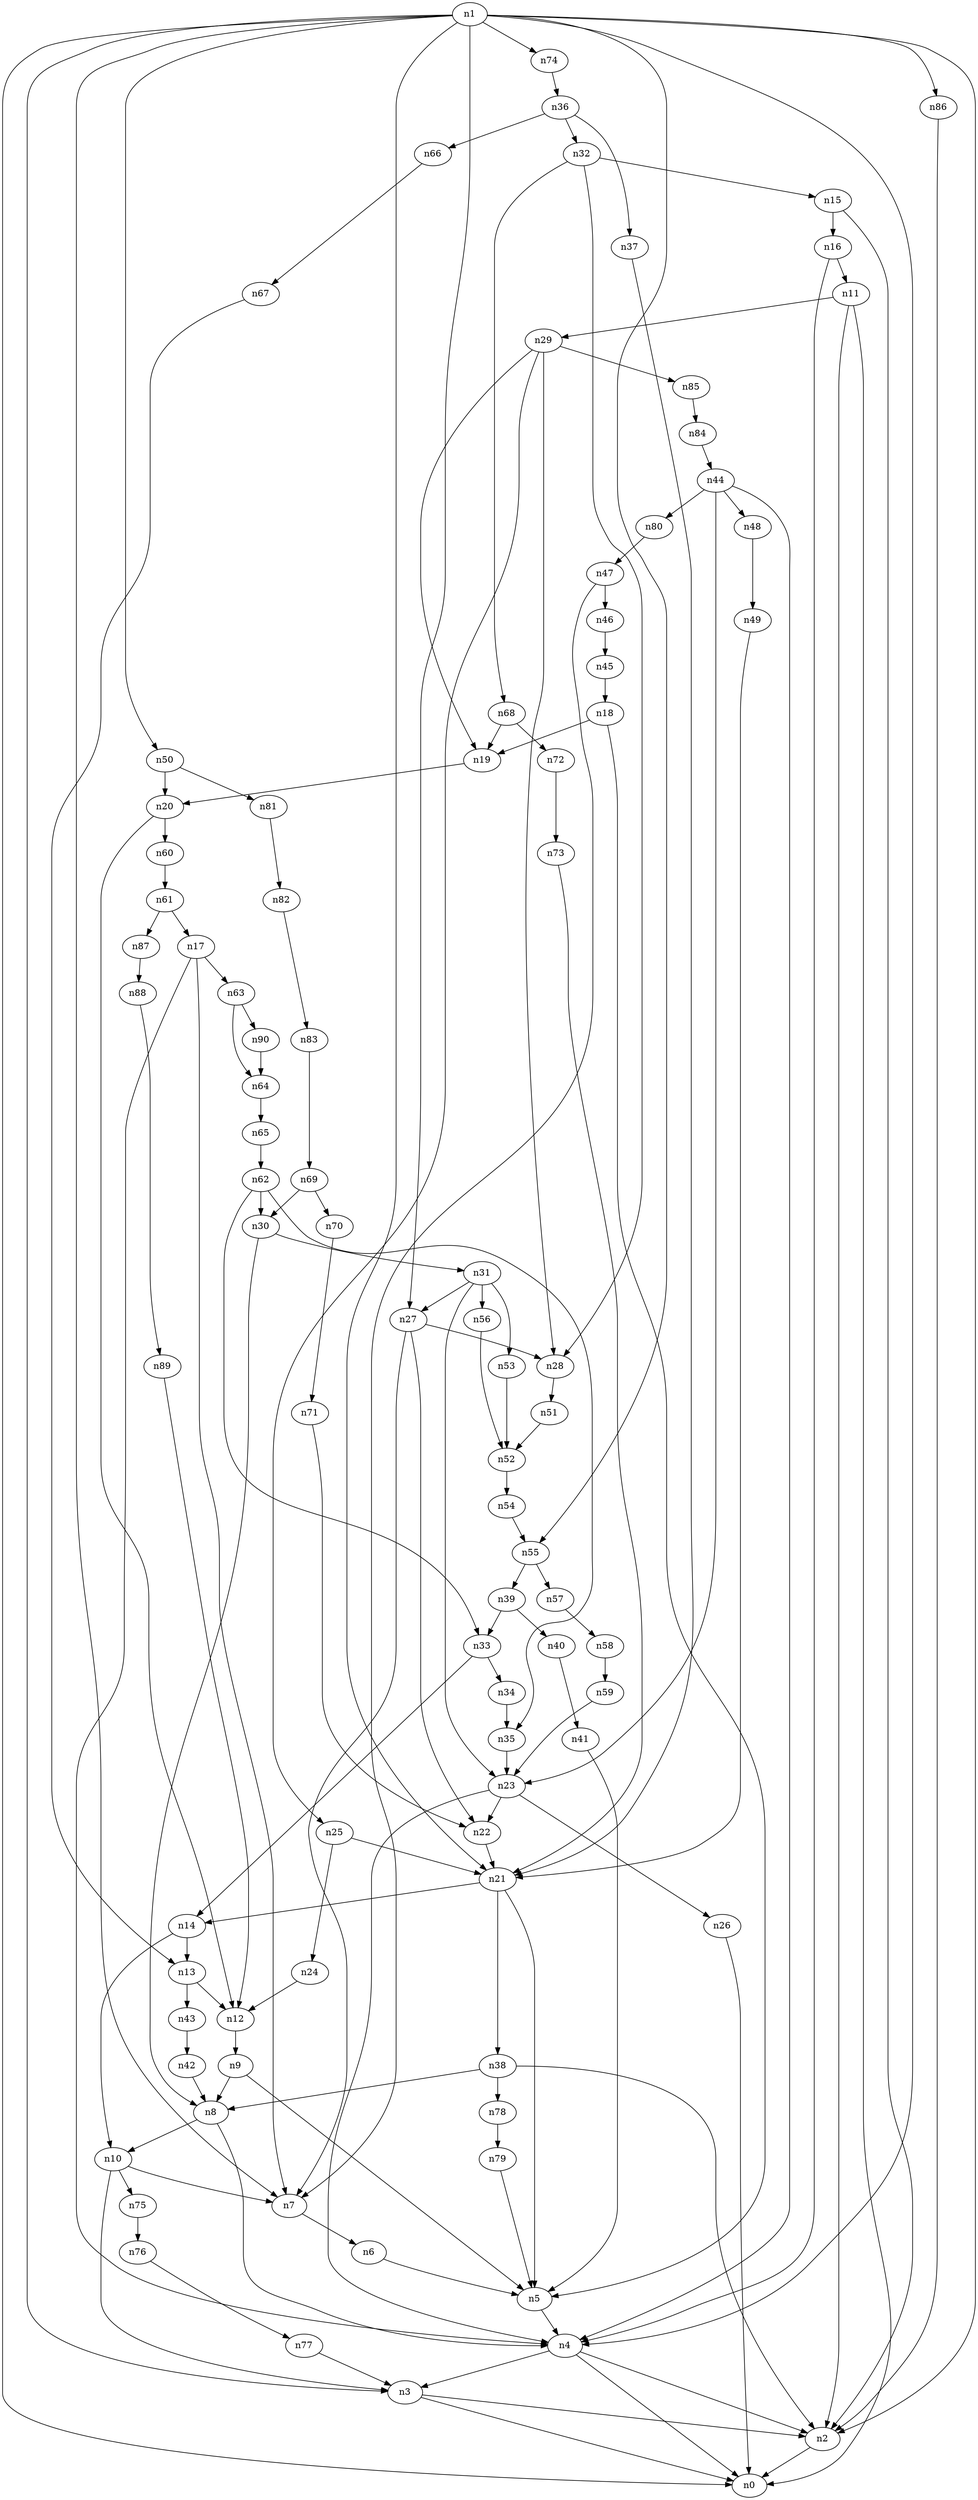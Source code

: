 digraph G {
	n1 -> n0	 [_graphml_id=e0];
	n1 -> n2	 [_graphml_id=e1];
	n1 -> n3	 [_graphml_id=e6];
	n1 -> n4	 [_graphml_id=e9];
	n1 -> n7	 [_graphml_id=e13];
	n1 -> n21	 [_graphml_id=e74];
	n1 -> n27	 [_graphml_id=e134];
	n1 -> n50	 [_graphml_id=e82];
	n1 -> n55	 [_graphml_id=e91];
	n1 -> n74	 [_graphml_id=e122];
	n1 -> n86	 [_graphml_id=e142];
	n2 -> n0	 [_graphml_id=e5];
	n3 -> n0	 [_graphml_id=e8];
	n3 -> n2	 [_graphml_id=e2];
	n4 -> n0	 [_graphml_id=e4];
	n4 -> n2	 [_graphml_id=e7];
	n4 -> n3	 [_graphml_id=e3];
	n5 -> n4	 [_graphml_id=e10];
	n6 -> n5	 [_graphml_id=e11];
	n7 -> n6	 [_graphml_id=e12];
	n8 -> n4	 [_graphml_id=e14];
	n8 -> n10	 [_graphml_id=e18];
	n9 -> n5	 [_graphml_id=e16];
	n9 -> n8	 [_graphml_id=e15];
	n10 -> n3	 [_graphml_id=e30];
	n10 -> n7	 [_graphml_id=e17];
	n10 -> n75	 [_graphml_id=e125];
	n11 -> n0	 [_graphml_id=e20];
	n11 -> n2	 [_graphml_id=e19];
	n11 -> n29	 [_graphml_id=e144];
	n12 -> n9	 [_graphml_id=e21];
	n13 -> n12	 [_graphml_id=e22];
	n13 -> n43	 [_graphml_id=e71];
	n14 -> n10	 [_graphml_id=e24];
	n14 -> n13	 [_graphml_id=e23];
	n15 -> n2	 [_graphml_id=e25];
	n15 -> n16	 [_graphml_id=e26];
	n16 -> n4	 [_graphml_id=e94];
	n16 -> n11	 [_graphml_id=e27];
	n17 -> n4	 [_graphml_id=e29];
	n17 -> n7	 [_graphml_id=e28];
	n17 -> n63	 [_graphml_id=e105];
	n18 -> n5	 [_graphml_id=e31];
	n18 -> n19	 [_graphml_id=e32];
	n19 -> n20	 [_graphml_id=e33];
	n20 -> n12	 [_graphml_id=e34];
	n20 -> n60	 [_graphml_id=e99];
	n21 -> n5	 [_graphml_id=e44];
	n21 -> n14	 [_graphml_id=e35];
	n21 -> n38	 [_graphml_id=e62];
	n22 -> n21	 [_graphml_id=e36];
	n23 -> n4	 [_graphml_id=e38];
	n23 -> n22	 [_graphml_id=e37];
	n23 -> n26	 [_graphml_id=e42];
	n24 -> n12	 [_graphml_id=e39];
	n25 -> n21	 [_graphml_id=e41];
	n25 -> n24	 [_graphml_id=e40];
	n26 -> n0	 [_graphml_id=e43];
	n27 -> n7	 [_graphml_id=e45];
	n27 -> n22	 [_graphml_id=e54];
	n27 -> n28	 [_graphml_id=e46];
	n28 -> n51	 [_graphml_id=e85];
	n29 -> n19	 [_graphml_id=e114];
	n29 -> n25	 [_graphml_id=e48];
	n29 -> n28	 [_graphml_id=e47];
	n29 -> n85	 [_graphml_id=e141];
	n30 -> n8	 [_graphml_id=e49];
	n30 -> n31	 [_graphml_id=e50];
	n31 -> n23	 [_graphml_id=e84];
	n31 -> n27	 [_graphml_id=e51];
	n31 -> n53	 [_graphml_id=e88];
	n31 -> n56	 [_graphml_id=e92];
	n32 -> n15	 [_graphml_id=e52];
	n32 -> n28	 [_graphml_id=e53];
	n32 -> n68	 [_graphml_id=e113];
	n33 -> n14	 [_graphml_id=e55];
	n33 -> n34	 [_graphml_id=e56];
	n34 -> n35	 [_graphml_id=e57];
	n35 -> n23	 [_graphml_id=e58];
	n36 -> n32	 [_graphml_id=e59];
	n36 -> n37	 [_graphml_id=e60];
	n36 -> n66	 [_graphml_id=e109];
	n37 -> n21	 [_graphml_id=e61];
	n38 -> n2	 [_graphml_id=e63];
	n38 -> n8	 [_graphml_id=e64];
	n38 -> n78	 [_graphml_id=e129];
	n39 -> n33	 [_graphml_id=e65];
	n39 -> n40	 [_graphml_id=e66];
	n40 -> n41	 [_graphml_id=e67];
	n41 -> n5	 [_graphml_id=e68];
	n42 -> n8	 [_graphml_id=e69];
	n43 -> n42	 [_graphml_id=e70];
	n44 -> n4	 [_graphml_id=e73];
	n44 -> n23	 [_graphml_id=e72];
	n44 -> n48	 [_graphml_id=e79];
	n44 -> n80	 [_graphml_id=e133];
	n45 -> n18	 [_graphml_id=e75];
	n46 -> n45	 [_graphml_id=e76];
	n47 -> n7	 [_graphml_id=e78];
	n47 -> n46	 [_graphml_id=e77];
	n48 -> n49	 [_graphml_id=e80];
	n49 -> n21	 [_graphml_id=e81];
	n50 -> n20	 [_graphml_id=e83];
	n50 -> n81	 [_graphml_id=e135];
	n51 -> n52	 [_graphml_id=e86];
	n52 -> n54	 [_graphml_id=e89];
	n53 -> n52	 [_graphml_id=e87];
	n54 -> n55	 [_graphml_id=e90];
	n55 -> n39	 [_graphml_id=e104];
	n55 -> n57	 [_graphml_id=e95];
	n56 -> n52	 [_graphml_id=e93];
	n57 -> n58	 [_graphml_id=e96];
	n58 -> n59	 [_graphml_id=e97];
	n59 -> n23	 [_graphml_id=e98];
	n60 -> n61	 [_graphml_id=e100];
	n61 -> n17	 [_graphml_id=e101];
	n61 -> n87	 [_graphml_id=e145];
	n62 -> n30	 [_graphml_id=e103];
	n62 -> n33	 [_graphml_id=e124];
	n62 -> n35	 [_graphml_id=e102];
	n63 -> n64	 [_graphml_id=e106];
	n63 -> n90	 [_graphml_id=e150];
	n64 -> n65	 [_graphml_id=e107];
	n65 -> n62	 [_graphml_id=e108];
	n66 -> n67	 [_graphml_id=e110];
	n67 -> n13	 [_graphml_id=e111];
	n68 -> n19	 [_graphml_id=e112];
	n68 -> n72	 [_graphml_id=e119];
	n69 -> n30	 [_graphml_id=e115];
	n69 -> n70	 [_graphml_id=e116];
	n70 -> n71	 [_graphml_id=e117];
	n71 -> n22	 [_graphml_id=e118];
	n72 -> n73	 [_graphml_id=e120];
	n73 -> n21	 [_graphml_id=e121];
	n74 -> n36	 [_graphml_id=e123];
	n75 -> n76	 [_graphml_id=e126];
	n76 -> n77	 [_graphml_id=e127];
	n77 -> n3	 [_graphml_id=e128];
	n78 -> n79	 [_graphml_id=e130];
	n79 -> n5	 [_graphml_id=e131];
	n80 -> n47	 [_graphml_id=e132];
	n81 -> n82	 [_graphml_id=e136];
	n82 -> n83	 [_graphml_id=e137];
	n83 -> n69	 [_graphml_id=e138];
	n84 -> n44	 [_graphml_id=e139];
	n85 -> n84	 [_graphml_id=e140];
	n86 -> n2	 [_graphml_id=e143];
	n87 -> n88	 [_graphml_id=e146];
	n88 -> n89	 [_graphml_id=e147];
	n89 -> n12	 [_graphml_id=e148];
	n90 -> n64	 [_graphml_id=e149];
}
